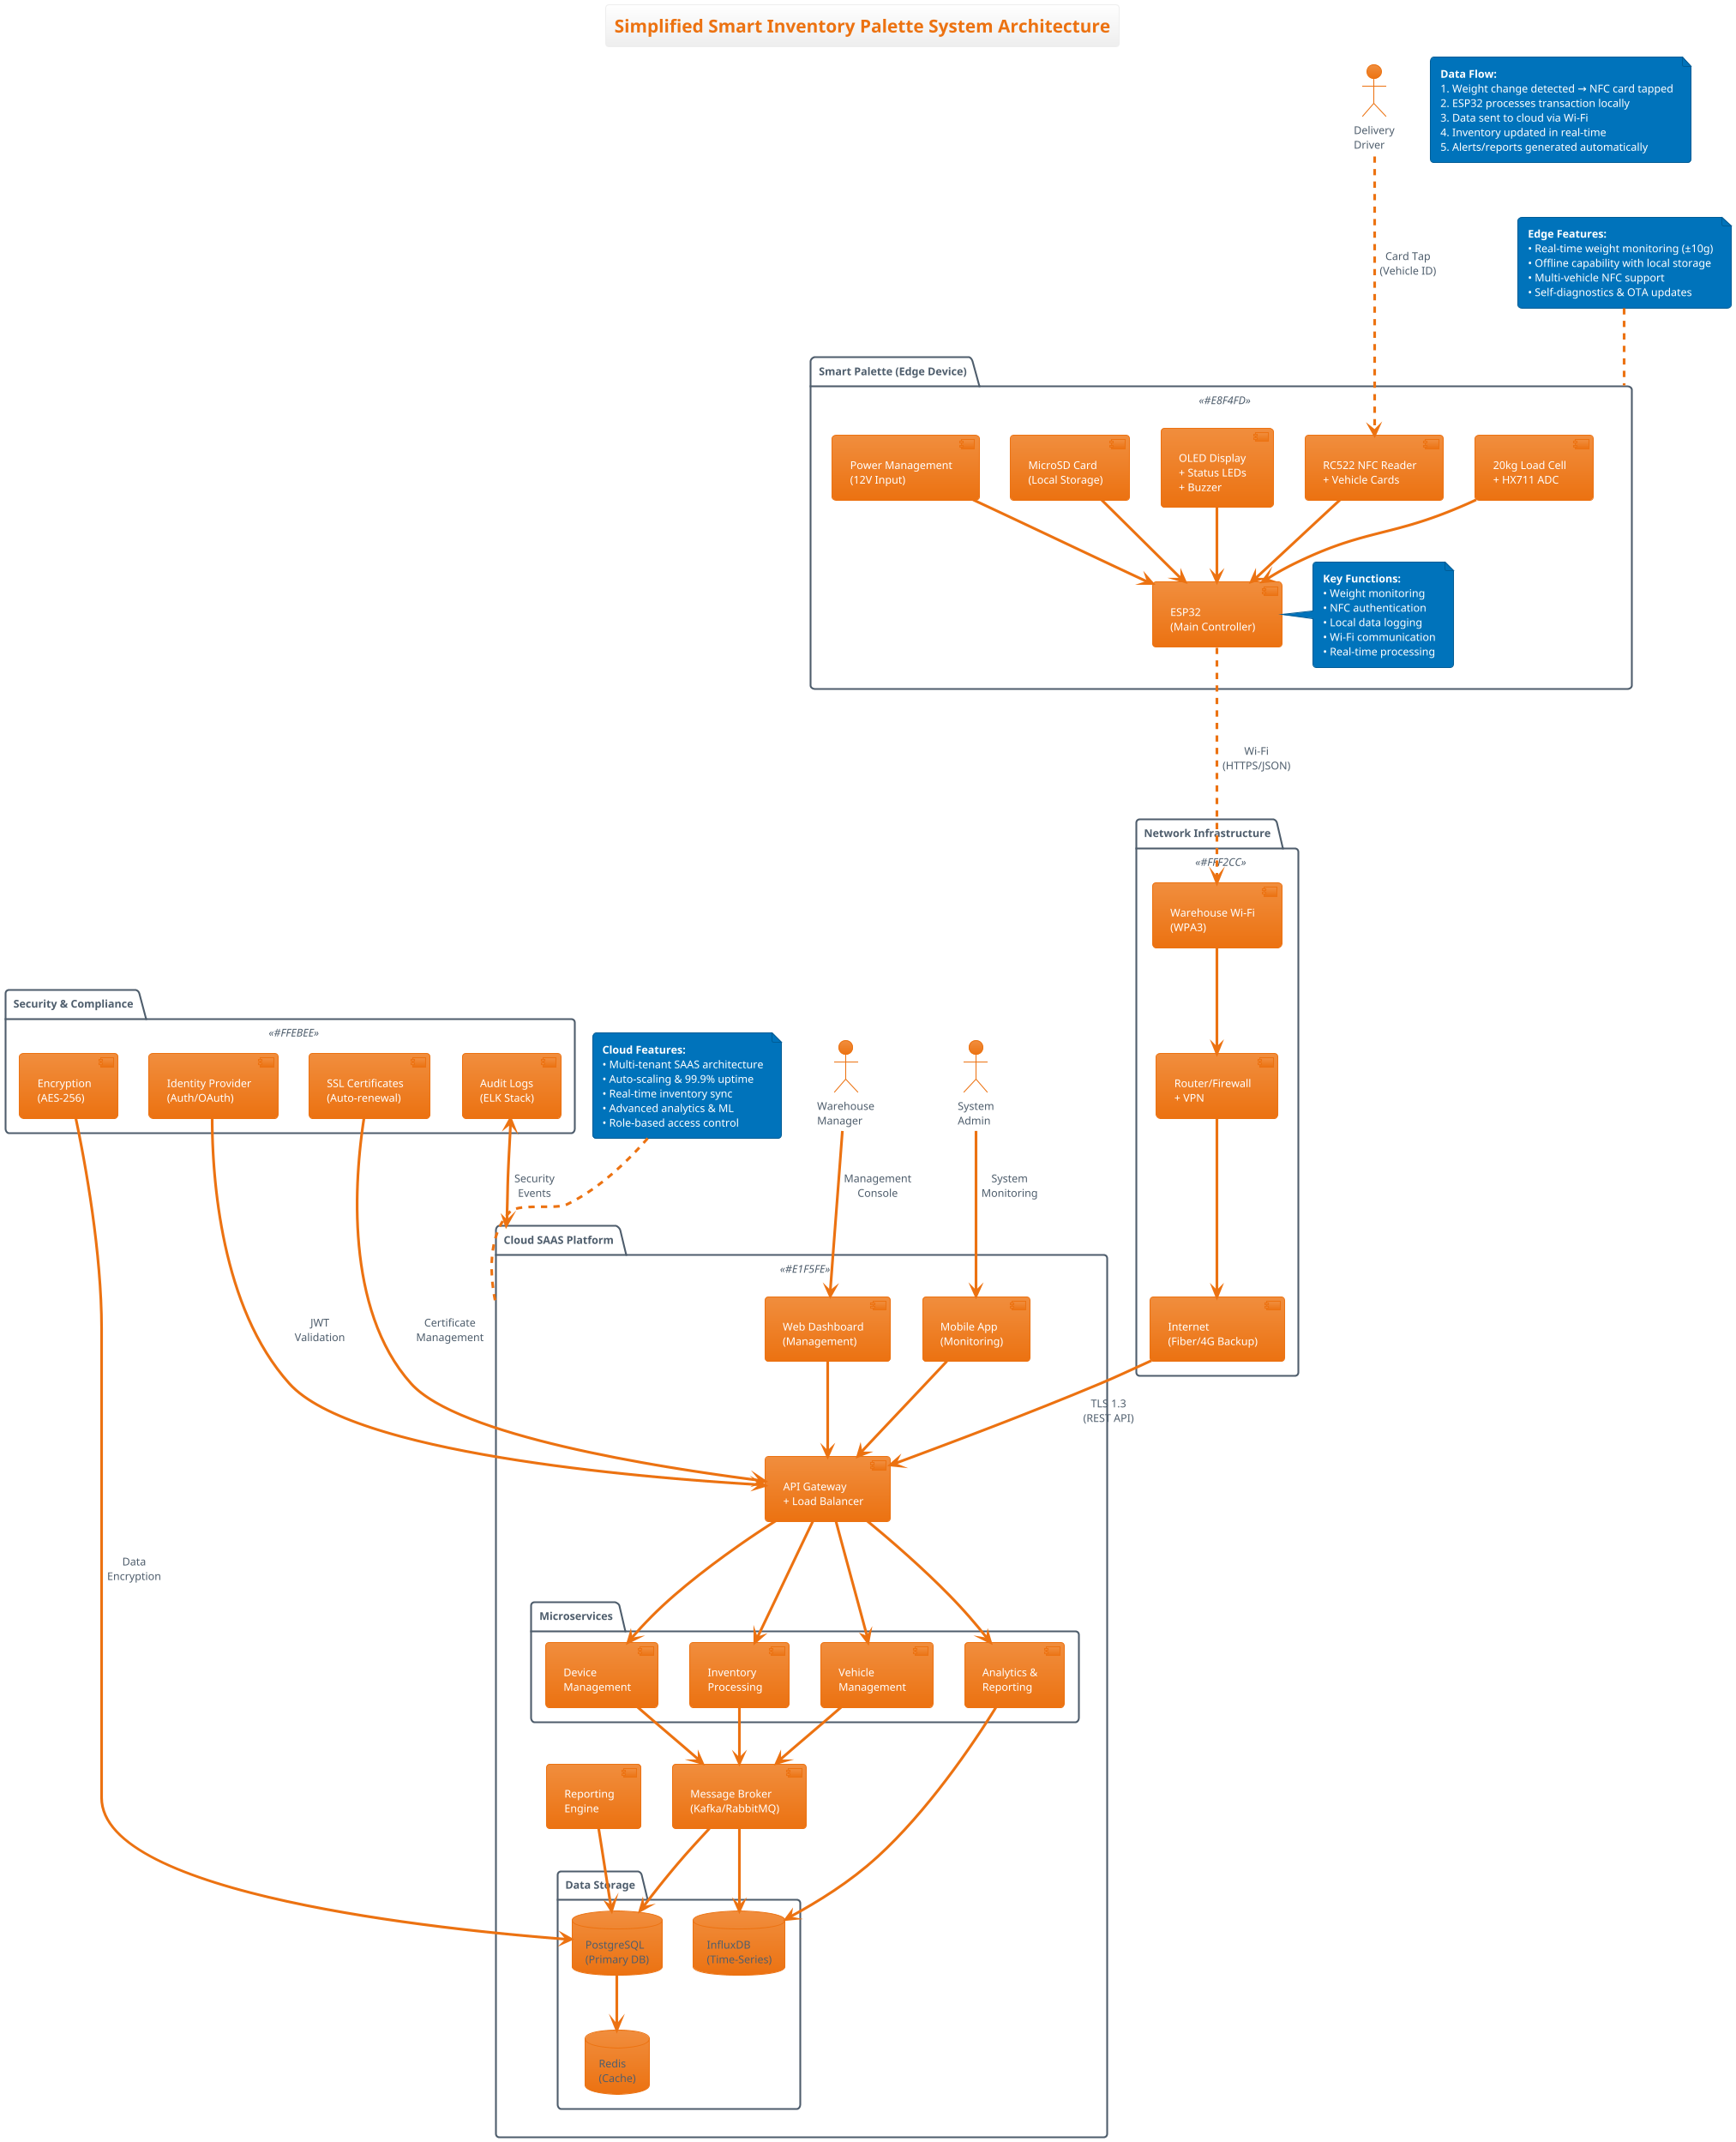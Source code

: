 @startuml Simplified_Smart_Inventory_Palette
!theme aws-orange
title Simplified Smart Inventory Palette System Architecture

' Define colors
!define EDGE #E8F4FD
!define COMM #FFF2CC
!define CLOUD #E1F5FE
!define SECURITY #FFEBEE

' ============================================================================
' EDGE LAYER - Smart Palette Hardware
' ============================================================================
package "Smart Palette (Edge Device)" as edge <<EDGE>> {
    
    ' Core Components
    component "ESP32\n(Main Controller)" as esp32
    component "20kg Load Cell\n+ HX711 ADC" as weight_sensor
    component "RC522 NFC Reader\n+ Vehicle Cards" as nfc_system
    component "OLED Display\n+ Status LEDs\n+ Buzzer" as ui_components
    component "MicroSD Card\n(Local Storage)" as storage
    component "Power Management\n(12V Input)" as power
    
    ' Connections
    weight_sensor --> esp32
    nfc_system --> esp32
    ui_components --> esp32
    storage --> esp32
    power --> esp32
    
    note right of esp32
        **Key Functions:**
        • Weight monitoring
        • NFC authentication
        • Local data logging
        • Wi-Fi communication
        • Real-time processing
    end note
}

' ============================================================================
' COMMUNICATION LAYER
' ============================================================================
package "Network Infrastructure" as network <<COMM>> {
    component "Warehouse Wi-Fi\n(WPA3)" as wifi
    component "Router/Firewall\n+ VPN" as router
    component "Internet\n(Fiber/4G Backup)" as internet
    
    wifi --> router
    router --> internet
}

' ============================================================================
' CLOUD LAYER - SAAS Platform
' ============================================================================
package "Cloud SAAS Platform" as cloud <<CLOUD>> {
    
    ' API Layer
    component "API Gateway\n+ Load Balancer" as api_layer
    
    ' Core Services
    package "Microservices" {
        component "Device\nManagement" as device_svc
        component "Inventory\nProcessing" as inventory_svc
        component "Vehicle\nManagement" as vehicle_svc
        component "Analytics &\nReporting" as analytics_svc
    }
    
    ' Messaging & Data
    component "Message Broker\n(Kafka/RabbitMQ)" as message_queue
    
    package "Data Storage" {
        database "PostgreSQL\n(Primary DB)" as primary_db
        database "InfluxDB\n(Time-Series)" as timeseries_db
        database "Redis\n(Cache)" as cache_db
    }
    
    ' Client Applications
    component "Web Dashboard\n(Management)" as web_app
    component "Mobile App\n(Monitoring)" as mobile_app
    component "Reporting\nEngine" as reports
    
    ' Cloud connections
    api_layer --> device_svc
    api_layer --> inventory_svc
    api_layer --> vehicle_svc
    api_layer --> analytics_svc
    
    device_svc --> message_queue
    inventory_svc --> message_queue
    vehicle_svc --> message_queue
    
    message_queue --> primary_db
    message_queue --> timeseries_db
    analytics_svc --> timeseries_db
    primary_db --> cache_db
    
    web_app --> api_layer
    mobile_app --> api_layer
    reports --> primary_db
}

' ============================================================================
' SECURITY LAYER
' ============================================================================
package "Security & Compliance" as security <<SECURITY>> {
    component "Identity Provider\n(Auth/OAuth)" as auth
    component "SSL Certificates\n(Auto-renewal)" as ssl
    component "Encryption\n(AES-256)" as encryption
    component "Audit Logs\n(ELK Stack)" as audit
}

' ============================================================================
' USERS
' ============================================================================
actor "Warehouse\nManager" as manager
actor "Delivery\nDriver" as driver
actor "System\nAdmin" as admin

' ============================================================================
' MAIN CONNECTIONS
' ============================================================================

' Edge to Network
esp32 -.-> wifi : "Wi-Fi\n(HTTPS/JSON)"

' Network to Cloud
internet --> api_layer : "TLS 1.3\n(REST API)"

' Security Integration
auth --> api_layer : "JWT\nValidation"
ssl --> api_layer : "Certificate\nManagement"
encryption --> primary_db : "Data\nEncryption"
audit <--> cloud : "Security\nEvents"

' User Interactions
manager --> web_app : "Management\nConsole"
driver -.-> nfc_system : "Card Tap\n(Vehicle ID)"
admin --> mobile_app : "System\nMonitoring"

' ============================================================================
' SYSTEM FLOW
' ============================================================================
note as flow
    **Data Flow:**
    1. Weight change detected → NFC card tapped
    2. ESP32 processes transaction locally
    3. Data sent to cloud via Wi-Fi
    4. Inventory updated in real-time
    5. Alerts/reports generated automatically
end note

note top of edge
    **Edge Features:**
    • Real-time weight monitoring (±10g)
    • Offline capability with local storage
    • Multi-vehicle NFC support
    • Self-diagnostics & OTA updates
end note

note top of cloud
    **Cloud Features:**
    • Multi-tenant SAAS architecture
    • Auto-scaling & 99.9% uptime
    • Real-time inventory sync
    • Advanced analytics & ML
    • Role-based access control
end note

@enduml